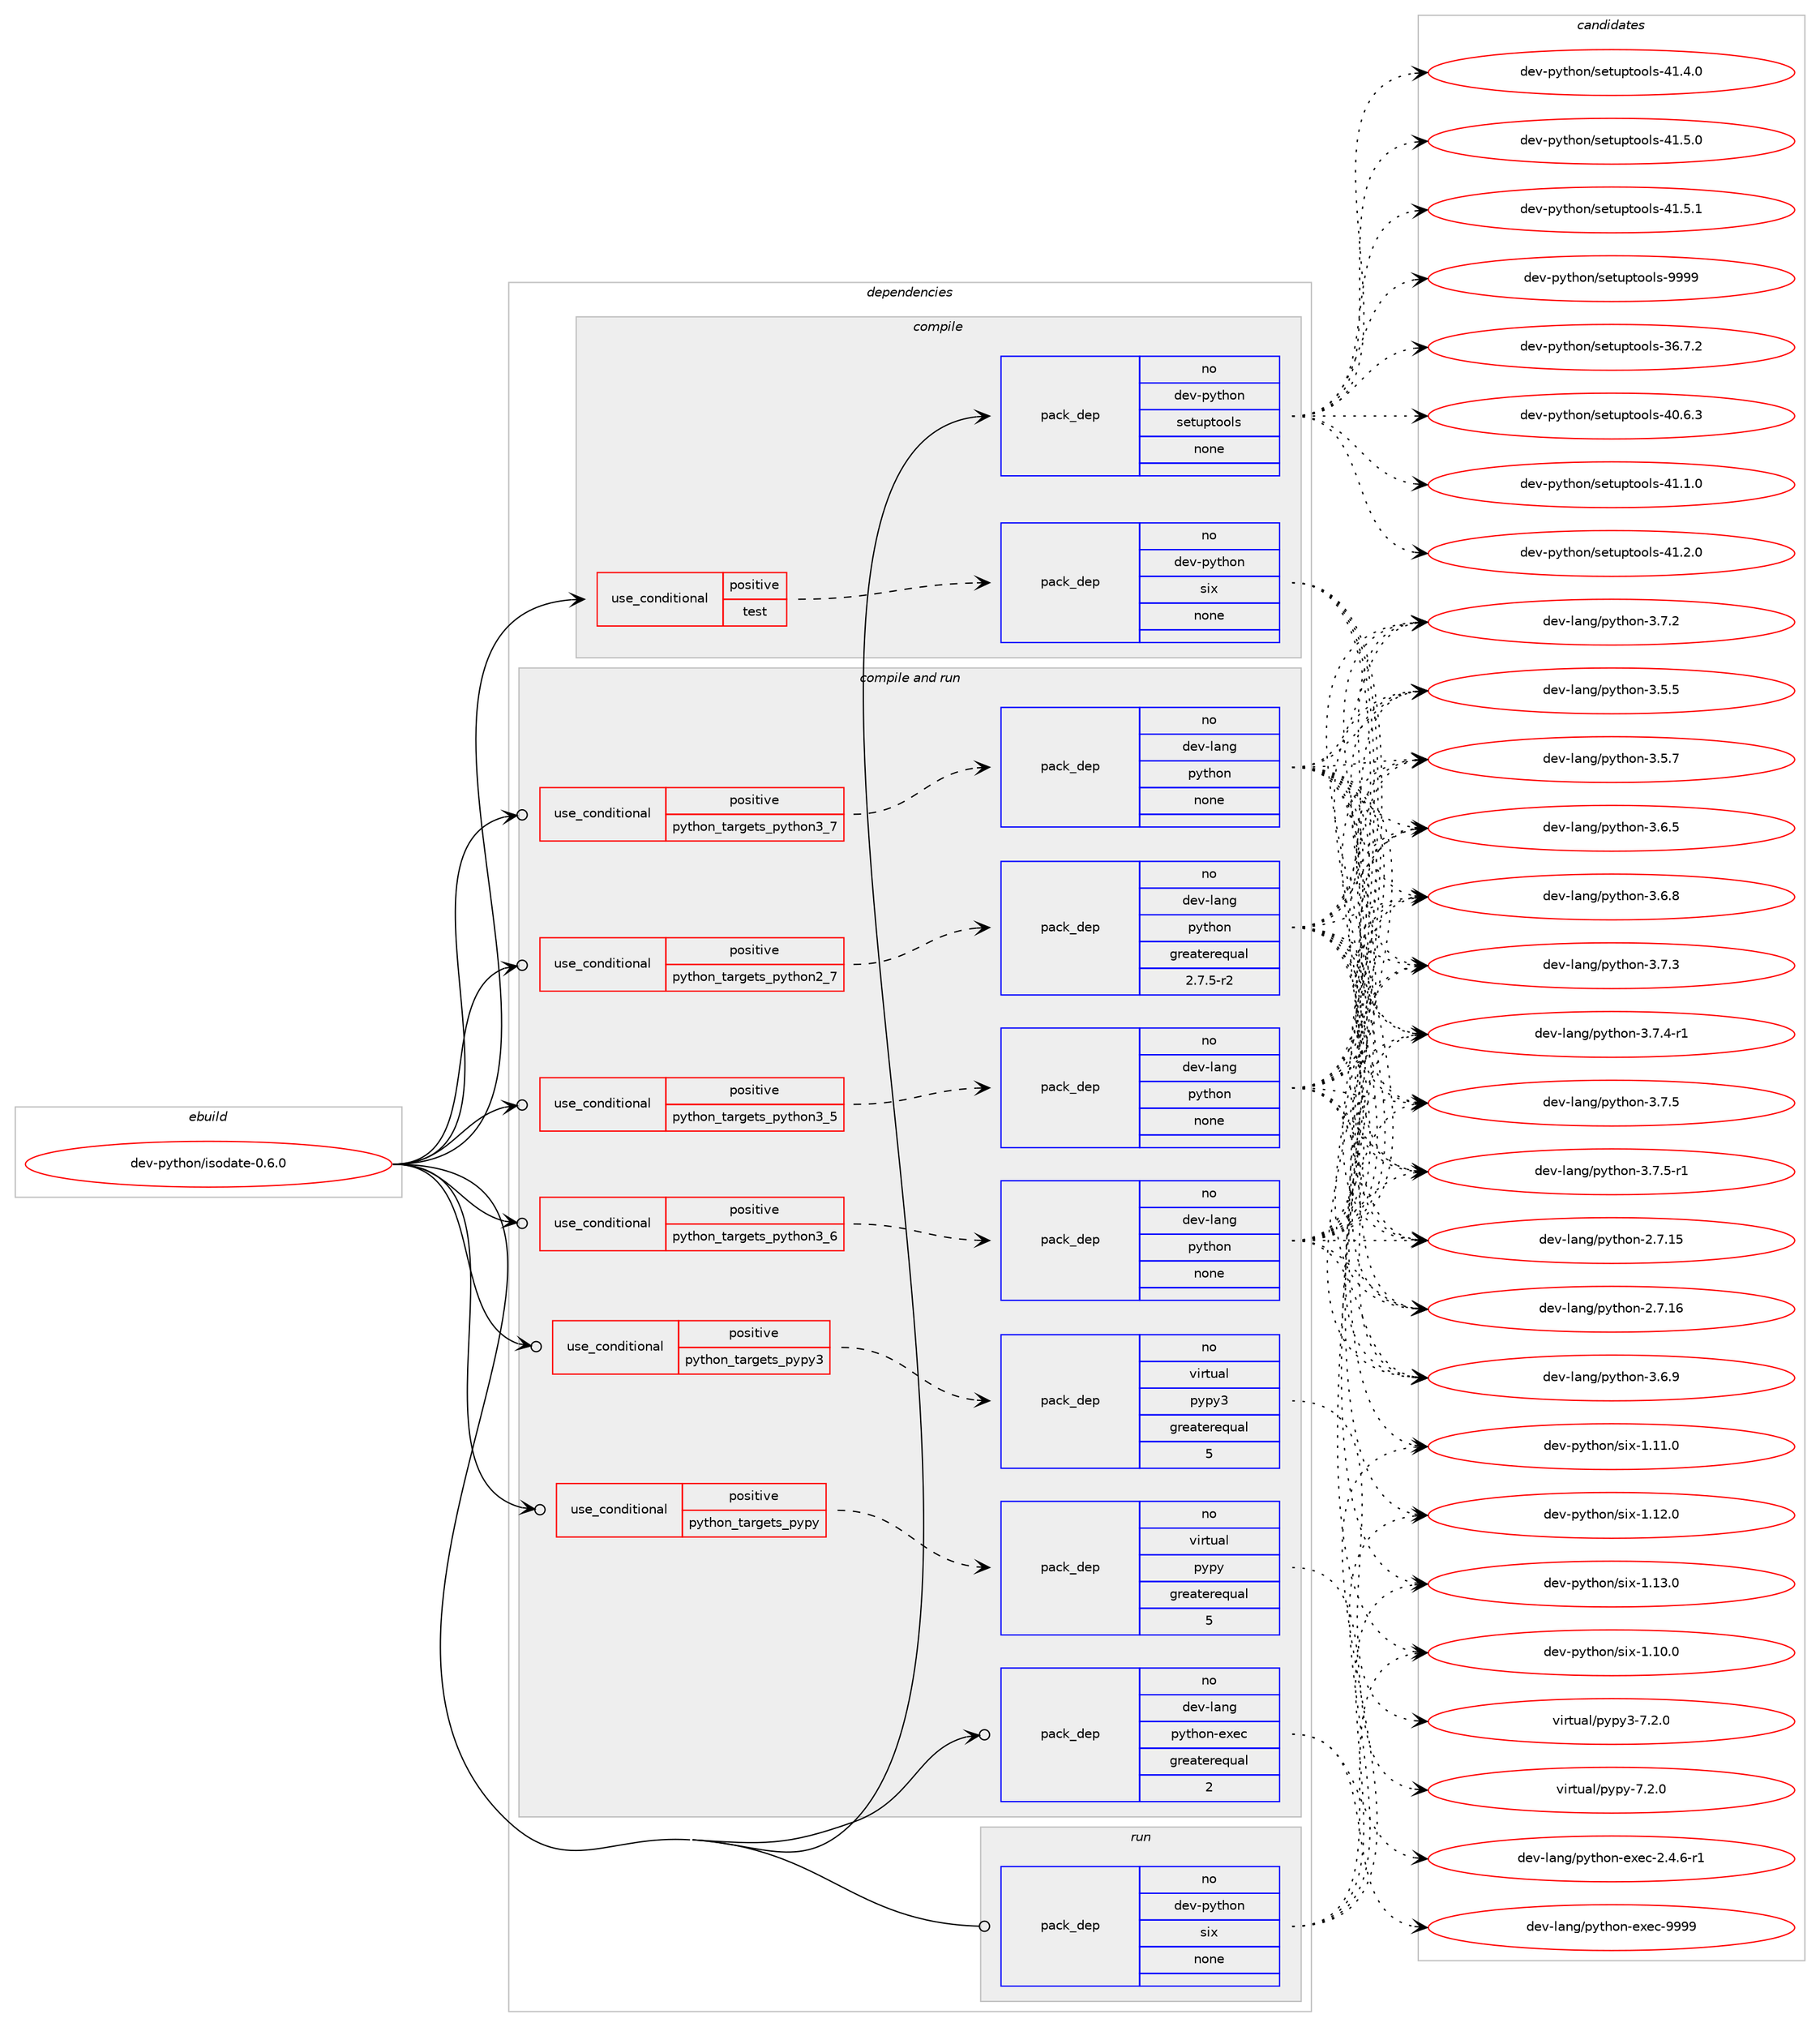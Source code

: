 digraph prolog {

# *************
# Graph options
# *************

newrank=true;
concentrate=true;
compound=true;
graph [rankdir=LR,fontname=Helvetica,fontsize=10,ranksep=1.5];#, ranksep=2.5, nodesep=0.2];
edge  [arrowhead=vee];
node  [fontname=Helvetica,fontsize=10];

# **********
# The ebuild
# **********

subgraph cluster_leftcol {
color=gray;
rank=same;
label=<<i>ebuild</i>>;
id [label="dev-python/isodate-0.6.0", color=red, width=4, href="../dev-python/isodate-0.6.0.svg"];
}

# ****************
# The dependencies
# ****************

subgraph cluster_midcol {
color=gray;
label=<<i>dependencies</i>>;
subgraph cluster_compile {
fillcolor="#eeeeee";
style=filled;
label=<<i>compile</i>>;
subgraph cond141124 {
dependency610258 [label=<<TABLE BORDER="0" CELLBORDER="1" CELLSPACING="0" CELLPADDING="4"><TR><TD ROWSPAN="3" CELLPADDING="10">use_conditional</TD></TR><TR><TD>positive</TD></TR><TR><TD>test</TD></TR></TABLE>>, shape=none, color=red];
subgraph pack457335 {
dependency610259 [label=<<TABLE BORDER="0" CELLBORDER="1" CELLSPACING="0" CELLPADDING="4" WIDTH="220"><TR><TD ROWSPAN="6" CELLPADDING="30">pack_dep</TD></TR><TR><TD WIDTH="110">no</TD></TR><TR><TD>dev-python</TD></TR><TR><TD>six</TD></TR><TR><TD>none</TD></TR><TR><TD></TD></TR></TABLE>>, shape=none, color=blue];
}
dependency610258:e -> dependency610259:w [weight=20,style="dashed",arrowhead="vee"];
}
id:e -> dependency610258:w [weight=20,style="solid",arrowhead="vee"];
subgraph pack457336 {
dependency610260 [label=<<TABLE BORDER="0" CELLBORDER="1" CELLSPACING="0" CELLPADDING="4" WIDTH="220"><TR><TD ROWSPAN="6" CELLPADDING="30">pack_dep</TD></TR><TR><TD WIDTH="110">no</TD></TR><TR><TD>dev-python</TD></TR><TR><TD>setuptools</TD></TR><TR><TD>none</TD></TR><TR><TD></TD></TR></TABLE>>, shape=none, color=blue];
}
id:e -> dependency610260:w [weight=20,style="solid",arrowhead="vee"];
}
subgraph cluster_compileandrun {
fillcolor="#eeeeee";
style=filled;
label=<<i>compile and run</i>>;
subgraph cond141125 {
dependency610261 [label=<<TABLE BORDER="0" CELLBORDER="1" CELLSPACING="0" CELLPADDING="4"><TR><TD ROWSPAN="3" CELLPADDING="10">use_conditional</TD></TR><TR><TD>positive</TD></TR><TR><TD>python_targets_pypy</TD></TR></TABLE>>, shape=none, color=red];
subgraph pack457337 {
dependency610262 [label=<<TABLE BORDER="0" CELLBORDER="1" CELLSPACING="0" CELLPADDING="4" WIDTH="220"><TR><TD ROWSPAN="6" CELLPADDING="30">pack_dep</TD></TR><TR><TD WIDTH="110">no</TD></TR><TR><TD>virtual</TD></TR><TR><TD>pypy</TD></TR><TR><TD>greaterequal</TD></TR><TR><TD>5</TD></TR></TABLE>>, shape=none, color=blue];
}
dependency610261:e -> dependency610262:w [weight=20,style="dashed",arrowhead="vee"];
}
id:e -> dependency610261:w [weight=20,style="solid",arrowhead="odotvee"];
subgraph cond141126 {
dependency610263 [label=<<TABLE BORDER="0" CELLBORDER="1" CELLSPACING="0" CELLPADDING="4"><TR><TD ROWSPAN="3" CELLPADDING="10">use_conditional</TD></TR><TR><TD>positive</TD></TR><TR><TD>python_targets_pypy3</TD></TR></TABLE>>, shape=none, color=red];
subgraph pack457338 {
dependency610264 [label=<<TABLE BORDER="0" CELLBORDER="1" CELLSPACING="0" CELLPADDING="4" WIDTH="220"><TR><TD ROWSPAN="6" CELLPADDING="30">pack_dep</TD></TR><TR><TD WIDTH="110">no</TD></TR><TR><TD>virtual</TD></TR><TR><TD>pypy3</TD></TR><TR><TD>greaterequal</TD></TR><TR><TD>5</TD></TR></TABLE>>, shape=none, color=blue];
}
dependency610263:e -> dependency610264:w [weight=20,style="dashed",arrowhead="vee"];
}
id:e -> dependency610263:w [weight=20,style="solid",arrowhead="odotvee"];
subgraph cond141127 {
dependency610265 [label=<<TABLE BORDER="0" CELLBORDER="1" CELLSPACING="0" CELLPADDING="4"><TR><TD ROWSPAN="3" CELLPADDING="10">use_conditional</TD></TR><TR><TD>positive</TD></TR><TR><TD>python_targets_python2_7</TD></TR></TABLE>>, shape=none, color=red];
subgraph pack457339 {
dependency610266 [label=<<TABLE BORDER="0" CELLBORDER="1" CELLSPACING="0" CELLPADDING="4" WIDTH="220"><TR><TD ROWSPAN="6" CELLPADDING="30">pack_dep</TD></TR><TR><TD WIDTH="110">no</TD></TR><TR><TD>dev-lang</TD></TR><TR><TD>python</TD></TR><TR><TD>greaterequal</TD></TR><TR><TD>2.7.5-r2</TD></TR></TABLE>>, shape=none, color=blue];
}
dependency610265:e -> dependency610266:w [weight=20,style="dashed",arrowhead="vee"];
}
id:e -> dependency610265:w [weight=20,style="solid",arrowhead="odotvee"];
subgraph cond141128 {
dependency610267 [label=<<TABLE BORDER="0" CELLBORDER="1" CELLSPACING="0" CELLPADDING="4"><TR><TD ROWSPAN="3" CELLPADDING="10">use_conditional</TD></TR><TR><TD>positive</TD></TR><TR><TD>python_targets_python3_5</TD></TR></TABLE>>, shape=none, color=red];
subgraph pack457340 {
dependency610268 [label=<<TABLE BORDER="0" CELLBORDER="1" CELLSPACING="0" CELLPADDING="4" WIDTH="220"><TR><TD ROWSPAN="6" CELLPADDING="30">pack_dep</TD></TR><TR><TD WIDTH="110">no</TD></TR><TR><TD>dev-lang</TD></TR><TR><TD>python</TD></TR><TR><TD>none</TD></TR><TR><TD></TD></TR></TABLE>>, shape=none, color=blue];
}
dependency610267:e -> dependency610268:w [weight=20,style="dashed",arrowhead="vee"];
}
id:e -> dependency610267:w [weight=20,style="solid",arrowhead="odotvee"];
subgraph cond141129 {
dependency610269 [label=<<TABLE BORDER="0" CELLBORDER="1" CELLSPACING="0" CELLPADDING="4"><TR><TD ROWSPAN="3" CELLPADDING="10">use_conditional</TD></TR><TR><TD>positive</TD></TR><TR><TD>python_targets_python3_6</TD></TR></TABLE>>, shape=none, color=red];
subgraph pack457341 {
dependency610270 [label=<<TABLE BORDER="0" CELLBORDER="1" CELLSPACING="0" CELLPADDING="4" WIDTH="220"><TR><TD ROWSPAN="6" CELLPADDING="30">pack_dep</TD></TR><TR><TD WIDTH="110">no</TD></TR><TR><TD>dev-lang</TD></TR><TR><TD>python</TD></TR><TR><TD>none</TD></TR><TR><TD></TD></TR></TABLE>>, shape=none, color=blue];
}
dependency610269:e -> dependency610270:w [weight=20,style="dashed",arrowhead="vee"];
}
id:e -> dependency610269:w [weight=20,style="solid",arrowhead="odotvee"];
subgraph cond141130 {
dependency610271 [label=<<TABLE BORDER="0" CELLBORDER="1" CELLSPACING="0" CELLPADDING="4"><TR><TD ROWSPAN="3" CELLPADDING="10">use_conditional</TD></TR><TR><TD>positive</TD></TR><TR><TD>python_targets_python3_7</TD></TR></TABLE>>, shape=none, color=red];
subgraph pack457342 {
dependency610272 [label=<<TABLE BORDER="0" CELLBORDER="1" CELLSPACING="0" CELLPADDING="4" WIDTH="220"><TR><TD ROWSPAN="6" CELLPADDING="30">pack_dep</TD></TR><TR><TD WIDTH="110">no</TD></TR><TR><TD>dev-lang</TD></TR><TR><TD>python</TD></TR><TR><TD>none</TD></TR><TR><TD></TD></TR></TABLE>>, shape=none, color=blue];
}
dependency610271:e -> dependency610272:w [weight=20,style="dashed",arrowhead="vee"];
}
id:e -> dependency610271:w [weight=20,style="solid",arrowhead="odotvee"];
subgraph pack457343 {
dependency610273 [label=<<TABLE BORDER="0" CELLBORDER="1" CELLSPACING="0" CELLPADDING="4" WIDTH="220"><TR><TD ROWSPAN="6" CELLPADDING="30">pack_dep</TD></TR><TR><TD WIDTH="110">no</TD></TR><TR><TD>dev-lang</TD></TR><TR><TD>python-exec</TD></TR><TR><TD>greaterequal</TD></TR><TR><TD>2</TD></TR></TABLE>>, shape=none, color=blue];
}
id:e -> dependency610273:w [weight=20,style="solid",arrowhead="odotvee"];
}
subgraph cluster_run {
fillcolor="#eeeeee";
style=filled;
label=<<i>run</i>>;
subgraph pack457344 {
dependency610274 [label=<<TABLE BORDER="0" CELLBORDER="1" CELLSPACING="0" CELLPADDING="4" WIDTH="220"><TR><TD ROWSPAN="6" CELLPADDING="30">pack_dep</TD></TR><TR><TD WIDTH="110">no</TD></TR><TR><TD>dev-python</TD></TR><TR><TD>six</TD></TR><TR><TD>none</TD></TR><TR><TD></TD></TR></TABLE>>, shape=none, color=blue];
}
id:e -> dependency610274:w [weight=20,style="solid",arrowhead="odot"];
}
}

# **************
# The candidates
# **************

subgraph cluster_choices {
rank=same;
color=gray;
label=<<i>candidates</i>>;

subgraph choice457335 {
color=black;
nodesep=1;
choice100101118451121211161041111104711510512045494649484648 [label="dev-python/six-1.10.0", color=red, width=4,href="../dev-python/six-1.10.0.svg"];
choice100101118451121211161041111104711510512045494649494648 [label="dev-python/six-1.11.0", color=red, width=4,href="../dev-python/six-1.11.0.svg"];
choice100101118451121211161041111104711510512045494649504648 [label="dev-python/six-1.12.0", color=red, width=4,href="../dev-python/six-1.12.0.svg"];
choice100101118451121211161041111104711510512045494649514648 [label="dev-python/six-1.13.0", color=red, width=4,href="../dev-python/six-1.13.0.svg"];
dependency610259:e -> choice100101118451121211161041111104711510512045494649484648:w [style=dotted,weight="100"];
dependency610259:e -> choice100101118451121211161041111104711510512045494649494648:w [style=dotted,weight="100"];
dependency610259:e -> choice100101118451121211161041111104711510512045494649504648:w [style=dotted,weight="100"];
dependency610259:e -> choice100101118451121211161041111104711510512045494649514648:w [style=dotted,weight="100"];
}
subgraph choice457336 {
color=black;
nodesep=1;
choice100101118451121211161041111104711510111611711211611111110811545515446554650 [label="dev-python/setuptools-36.7.2", color=red, width=4,href="../dev-python/setuptools-36.7.2.svg"];
choice100101118451121211161041111104711510111611711211611111110811545524846544651 [label="dev-python/setuptools-40.6.3", color=red, width=4,href="../dev-python/setuptools-40.6.3.svg"];
choice100101118451121211161041111104711510111611711211611111110811545524946494648 [label="dev-python/setuptools-41.1.0", color=red, width=4,href="../dev-python/setuptools-41.1.0.svg"];
choice100101118451121211161041111104711510111611711211611111110811545524946504648 [label="dev-python/setuptools-41.2.0", color=red, width=4,href="../dev-python/setuptools-41.2.0.svg"];
choice100101118451121211161041111104711510111611711211611111110811545524946524648 [label="dev-python/setuptools-41.4.0", color=red, width=4,href="../dev-python/setuptools-41.4.0.svg"];
choice100101118451121211161041111104711510111611711211611111110811545524946534648 [label="dev-python/setuptools-41.5.0", color=red, width=4,href="../dev-python/setuptools-41.5.0.svg"];
choice100101118451121211161041111104711510111611711211611111110811545524946534649 [label="dev-python/setuptools-41.5.1", color=red, width=4,href="../dev-python/setuptools-41.5.1.svg"];
choice10010111845112121116104111110471151011161171121161111111081154557575757 [label="dev-python/setuptools-9999", color=red, width=4,href="../dev-python/setuptools-9999.svg"];
dependency610260:e -> choice100101118451121211161041111104711510111611711211611111110811545515446554650:w [style=dotted,weight="100"];
dependency610260:e -> choice100101118451121211161041111104711510111611711211611111110811545524846544651:w [style=dotted,weight="100"];
dependency610260:e -> choice100101118451121211161041111104711510111611711211611111110811545524946494648:w [style=dotted,weight="100"];
dependency610260:e -> choice100101118451121211161041111104711510111611711211611111110811545524946504648:w [style=dotted,weight="100"];
dependency610260:e -> choice100101118451121211161041111104711510111611711211611111110811545524946524648:w [style=dotted,weight="100"];
dependency610260:e -> choice100101118451121211161041111104711510111611711211611111110811545524946534648:w [style=dotted,weight="100"];
dependency610260:e -> choice100101118451121211161041111104711510111611711211611111110811545524946534649:w [style=dotted,weight="100"];
dependency610260:e -> choice10010111845112121116104111110471151011161171121161111111081154557575757:w [style=dotted,weight="100"];
}
subgraph choice457337 {
color=black;
nodesep=1;
choice1181051141161179710847112121112121455546504648 [label="virtual/pypy-7.2.0", color=red, width=4,href="../virtual/pypy-7.2.0.svg"];
dependency610262:e -> choice1181051141161179710847112121112121455546504648:w [style=dotted,weight="100"];
}
subgraph choice457338 {
color=black;
nodesep=1;
choice118105114116117971084711212111212151455546504648 [label="virtual/pypy3-7.2.0", color=red, width=4,href="../virtual/pypy3-7.2.0.svg"];
dependency610264:e -> choice118105114116117971084711212111212151455546504648:w [style=dotted,weight="100"];
}
subgraph choice457339 {
color=black;
nodesep=1;
choice10010111845108971101034711212111610411111045504655464953 [label="dev-lang/python-2.7.15", color=red, width=4,href="../dev-lang/python-2.7.15.svg"];
choice10010111845108971101034711212111610411111045504655464954 [label="dev-lang/python-2.7.16", color=red, width=4,href="../dev-lang/python-2.7.16.svg"];
choice100101118451089711010347112121116104111110455146534653 [label="dev-lang/python-3.5.5", color=red, width=4,href="../dev-lang/python-3.5.5.svg"];
choice100101118451089711010347112121116104111110455146534655 [label="dev-lang/python-3.5.7", color=red, width=4,href="../dev-lang/python-3.5.7.svg"];
choice100101118451089711010347112121116104111110455146544653 [label="dev-lang/python-3.6.5", color=red, width=4,href="../dev-lang/python-3.6.5.svg"];
choice100101118451089711010347112121116104111110455146544656 [label="dev-lang/python-3.6.8", color=red, width=4,href="../dev-lang/python-3.6.8.svg"];
choice100101118451089711010347112121116104111110455146544657 [label="dev-lang/python-3.6.9", color=red, width=4,href="../dev-lang/python-3.6.9.svg"];
choice100101118451089711010347112121116104111110455146554650 [label="dev-lang/python-3.7.2", color=red, width=4,href="../dev-lang/python-3.7.2.svg"];
choice100101118451089711010347112121116104111110455146554651 [label="dev-lang/python-3.7.3", color=red, width=4,href="../dev-lang/python-3.7.3.svg"];
choice1001011184510897110103471121211161041111104551465546524511449 [label="dev-lang/python-3.7.4-r1", color=red, width=4,href="../dev-lang/python-3.7.4-r1.svg"];
choice100101118451089711010347112121116104111110455146554653 [label="dev-lang/python-3.7.5", color=red, width=4,href="../dev-lang/python-3.7.5.svg"];
choice1001011184510897110103471121211161041111104551465546534511449 [label="dev-lang/python-3.7.5-r1", color=red, width=4,href="../dev-lang/python-3.7.5-r1.svg"];
dependency610266:e -> choice10010111845108971101034711212111610411111045504655464953:w [style=dotted,weight="100"];
dependency610266:e -> choice10010111845108971101034711212111610411111045504655464954:w [style=dotted,weight="100"];
dependency610266:e -> choice100101118451089711010347112121116104111110455146534653:w [style=dotted,weight="100"];
dependency610266:e -> choice100101118451089711010347112121116104111110455146534655:w [style=dotted,weight="100"];
dependency610266:e -> choice100101118451089711010347112121116104111110455146544653:w [style=dotted,weight="100"];
dependency610266:e -> choice100101118451089711010347112121116104111110455146544656:w [style=dotted,weight="100"];
dependency610266:e -> choice100101118451089711010347112121116104111110455146544657:w [style=dotted,weight="100"];
dependency610266:e -> choice100101118451089711010347112121116104111110455146554650:w [style=dotted,weight="100"];
dependency610266:e -> choice100101118451089711010347112121116104111110455146554651:w [style=dotted,weight="100"];
dependency610266:e -> choice1001011184510897110103471121211161041111104551465546524511449:w [style=dotted,weight="100"];
dependency610266:e -> choice100101118451089711010347112121116104111110455146554653:w [style=dotted,weight="100"];
dependency610266:e -> choice1001011184510897110103471121211161041111104551465546534511449:w [style=dotted,weight="100"];
}
subgraph choice457340 {
color=black;
nodesep=1;
choice10010111845108971101034711212111610411111045504655464953 [label="dev-lang/python-2.7.15", color=red, width=4,href="../dev-lang/python-2.7.15.svg"];
choice10010111845108971101034711212111610411111045504655464954 [label="dev-lang/python-2.7.16", color=red, width=4,href="../dev-lang/python-2.7.16.svg"];
choice100101118451089711010347112121116104111110455146534653 [label="dev-lang/python-3.5.5", color=red, width=4,href="../dev-lang/python-3.5.5.svg"];
choice100101118451089711010347112121116104111110455146534655 [label="dev-lang/python-3.5.7", color=red, width=4,href="../dev-lang/python-3.5.7.svg"];
choice100101118451089711010347112121116104111110455146544653 [label="dev-lang/python-3.6.5", color=red, width=4,href="../dev-lang/python-3.6.5.svg"];
choice100101118451089711010347112121116104111110455146544656 [label="dev-lang/python-3.6.8", color=red, width=4,href="../dev-lang/python-3.6.8.svg"];
choice100101118451089711010347112121116104111110455146544657 [label="dev-lang/python-3.6.9", color=red, width=4,href="../dev-lang/python-3.6.9.svg"];
choice100101118451089711010347112121116104111110455146554650 [label="dev-lang/python-3.7.2", color=red, width=4,href="../dev-lang/python-3.7.2.svg"];
choice100101118451089711010347112121116104111110455146554651 [label="dev-lang/python-3.7.3", color=red, width=4,href="../dev-lang/python-3.7.3.svg"];
choice1001011184510897110103471121211161041111104551465546524511449 [label="dev-lang/python-3.7.4-r1", color=red, width=4,href="../dev-lang/python-3.7.4-r1.svg"];
choice100101118451089711010347112121116104111110455146554653 [label="dev-lang/python-3.7.5", color=red, width=4,href="../dev-lang/python-3.7.5.svg"];
choice1001011184510897110103471121211161041111104551465546534511449 [label="dev-lang/python-3.7.5-r1", color=red, width=4,href="../dev-lang/python-3.7.5-r1.svg"];
dependency610268:e -> choice10010111845108971101034711212111610411111045504655464953:w [style=dotted,weight="100"];
dependency610268:e -> choice10010111845108971101034711212111610411111045504655464954:w [style=dotted,weight="100"];
dependency610268:e -> choice100101118451089711010347112121116104111110455146534653:w [style=dotted,weight="100"];
dependency610268:e -> choice100101118451089711010347112121116104111110455146534655:w [style=dotted,weight="100"];
dependency610268:e -> choice100101118451089711010347112121116104111110455146544653:w [style=dotted,weight="100"];
dependency610268:e -> choice100101118451089711010347112121116104111110455146544656:w [style=dotted,weight="100"];
dependency610268:e -> choice100101118451089711010347112121116104111110455146544657:w [style=dotted,weight="100"];
dependency610268:e -> choice100101118451089711010347112121116104111110455146554650:w [style=dotted,weight="100"];
dependency610268:e -> choice100101118451089711010347112121116104111110455146554651:w [style=dotted,weight="100"];
dependency610268:e -> choice1001011184510897110103471121211161041111104551465546524511449:w [style=dotted,weight="100"];
dependency610268:e -> choice100101118451089711010347112121116104111110455146554653:w [style=dotted,weight="100"];
dependency610268:e -> choice1001011184510897110103471121211161041111104551465546534511449:w [style=dotted,weight="100"];
}
subgraph choice457341 {
color=black;
nodesep=1;
choice10010111845108971101034711212111610411111045504655464953 [label="dev-lang/python-2.7.15", color=red, width=4,href="../dev-lang/python-2.7.15.svg"];
choice10010111845108971101034711212111610411111045504655464954 [label="dev-lang/python-2.7.16", color=red, width=4,href="../dev-lang/python-2.7.16.svg"];
choice100101118451089711010347112121116104111110455146534653 [label="dev-lang/python-3.5.5", color=red, width=4,href="../dev-lang/python-3.5.5.svg"];
choice100101118451089711010347112121116104111110455146534655 [label="dev-lang/python-3.5.7", color=red, width=4,href="../dev-lang/python-3.5.7.svg"];
choice100101118451089711010347112121116104111110455146544653 [label="dev-lang/python-3.6.5", color=red, width=4,href="../dev-lang/python-3.6.5.svg"];
choice100101118451089711010347112121116104111110455146544656 [label="dev-lang/python-3.6.8", color=red, width=4,href="../dev-lang/python-3.6.8.svg"];
choice100101118451089711010347112121116104111110455146544657 [label="dev-lang/python-3.6.9", color=red, width=4,href="../dev-lang/python-3.6.9.svg"];
choice100101118451089711010347112121116104111110455146554650 [label="dev-lang/python-3.7.2", color=red, width=4,href="../dev-lang/python-3.7.2.svg"];
choice100101118451089711010347112121116104111110455146554651 [label="dev-lang/python-3.7.3", color=red, width=4,href="../dev-lang/python-3.7.3.svg"];
choice1001011184510897110103471121211161041111104551465546524511449 [label="dev-lang/python-3.7.4-r1", color=red, width=4,href="../dev-lang/python-3.7.4-r1.svg"];
choice100101118451089711010347112121116104111110455146554653 [label="dev-lang/python-3.7.5", color=red, width=4,href="../dev-lang/python-3.7.5.svg"];
choice1001011184510897110103471121211161041111104551465546534511449 [label="dev-lang/python-3.7.5-r1", color=red, width=4,href="../dev-lang/python-3.7.5-r1.svg"];
dependency610270:e -> choice10010111845108971101034711212111610411111045504655464953:w [style=dotted,weight="100"];
dependency610270:e -> choice10010111845108971101034711212111610411111045504655464954:w [style=dotted,weight="100"];
dependency610270:e -> choice100101118451089711010347112121116104111110455146534653:w [style=dotted,weight="100"];
dependency610270:e -> choice100101118451089711010347112121116104111110455146534655:w [style=dotted,weight="100"];
dependency610270:e -> choice100101118451089711010347112121116104111110455146544653:w [style=dotted,weight="100"];
dependency610270:e -> choice100101118451089711010347112121116104111110455146544656:w [style=dotted,weight="100"];
dependency610270:e -> choice100101118451089711010347112121116104111110455146544657:w [style=dotted,weight="100"];
dependency610270:e -> choice100101118451089711010347112121116104111110455146554650:w [style=dotted,weight="100"];
dependency610270:e -> choice100101118451089711010347112121116104111110455146554651:w [style=dotted,weight="100"];
dependency610270:e -> choice1001011184510897110103471121211161041111104551465546524511449:w [style=dotted,weight="100"];
dependency610270:e -> choice100101118451089711010347112121116104111110455146554653:w [style=dotted,weight="100"];
dependency610270:e -> choice1001011184510897110103471121211161041111104551465546534511449:w [style=dotted,weight="100"];
}
subgraph choice457342 {
color=black;
nodesep=1;
choice10010111845108971101034711212111610411111045504655464953 [label="dev-lang/python-2.7.15", color=red, width=4,href="../dev-lang/python-2.7.15.svg"];
choice10010111845108971101034711212111610411111045504655464954 [label="dev-lang/python-2.7.16", color=red, width=4,href="../dev-lang/python-2.7.16.svg"];
choice100101118451089711010347112121116104111110455146534653 [label="dev-lang/python-3.5.5", color=red, width=4,href="../dev-lang/python-3.5.5.svg"];
choice100101118451089711010347112121116104111110455146534655 [label="dev-lang/python-3.5.7", color=red, width=4,href="../dev-lang/python-3.5.7.svg"];
choice100101118451089711010347112121116104111110455146544653 [label="dev-lang/python-3.6.5", color=red, width=4,href="../dev-lang/python-3.6.5.svg"];
choice100101118451089711010347112121116104111110455146544656 [label="dev-lang/python-3.6.8", color=red, width=4,href="../dev-lang/python-3.6.8.svg"];
choice100101118451089711010347112121116104111110455146544657 [label="dev-lang/python-3.6.9", color=red, width=4,href="../dev-lang/python-3.6.9.svg"];
choice100101118451089711010347112121116104111110455146554650 [label="dev-lang/python-3.7.2", color=red, width=4,href="../dev-lang/python-3.7.2.svg"];
choice100101118451089711010347112121116104111110455146554651 [label="dev-lang/python-3.7.3", color=red, width=4,href="../dev-lang/python-3.7.3.svg"];
choice1001011184510897110103471121211161041111104551465546524511449 [label="dev-lang/python-3.7.4-r1", color=red, width=4,href="../dev-lang/python-3.7.4-r1.svg"];
choice100101118451089711010347112121116104111110455146554653 [label="dev-lang/python-3.7.5", color=red, width=4,href="../dev-lang/python-3.7.5.svg"];
choice1001011184510897110103471121211161041111104551465546534511449 [label="dev-lang/python-3.7.5-r1", color=red, width=4,href="../dev-lang/python-3.7.5-r1.svg"];
dependency610272:e -> choice10010111845108971101034711212111610411111045504655464953:w [style=dotted,weight="100"];
dependency610272:e -> choice10010111845108971101034711212111610411111045504655464954:w [style=dotted,weight="100"];
dependency610272:e -> choice100101118451089711010347112121116104111110455146534653:w [style=dotted,weight="100"];
dependency610272:e -> choice100101118451089711010347112121116104111110455146534655:w [style=dotted,weight="100"];
dependency610272:e -> choice100101118451089711010347112121116104111110455146544653:w [style=dotted,weight="100"];
dependency610272:e -> choice100101118451089711010347112121116104111110455146544656:w [style=dotted,weight="100"];
dependency610272:e -> choice100101118451089711010347112121116104111110455146544657:w [style=dotted,weight="100"];
dependency610272:e -> choice100101118451089711010347112121116104111110455146554650:w [style=dotted,weight="100"];
dependency610272:e -> choice100101118451089711010347112121116104111110455146554651:w [style=dotted,weight="100"];
dependency610272:e -> choice1001011184510897110103471121211161041111104551465546524511449:w [style=dotted,weight="100"];
dependency610272:e -> choice100101118451089711010347112121116104111110455146554653:w [style=dotted,weight="100"];
dependency610272:e -> choice1001011184510897110103471121211161041111104551465546534511449:w [style=dotted,weight="100"];
}
subgraph choice457343 {
color=black;
nodesep=1;
choice10010111845108971101034711212111610411111045101120101994550465246544511449 [label="dev-lang/python-exec-2.4.6-r1", color=red, width=4,href="../dev-lang/python-exec-2.4.6-r1.svg"];
choice10010111845108971101034711212111610411111045101120101994557575757 [label="dev-lang/python-exec-9999", color=red, width=4,href="../dev-lang/python-exec-9999.svg"];
dependency610273:e -> choice10010111845108971101034711212111610411111045101120101994550465246544511449:w [style=dotted,weight="100"];
dependency610273:e -> choice10010111845108971101034711212111610411111045101120101994557575757:w [style=dotted,weight="100"];
}
subgraph choice457344 {
color=black;
nodesep=1;
choice100101118451121211161041111104711510512045494649484648 [label="dev-python/six-1.10.0", color=red, width=4,href="../dev-python/six-1.10.0.svg"];
choice100101118451121211161041111104711510512045494649494648 [label="dev-python/six-1.11.0", color=red, width=4,href="../dev-python/six-1.11.0.svg"];
choice100101118451121211161041111104711510512045494649504648 [label="dev-python/six-1.12.0", color=red, width=4,href="../dev-python/six-1.12.0.svg"];
choice100101118451121211161041111104711510512045494649514648 [label="dev-python/six-1.13.0", color=red, width=4,href="../dev-python/six-1.13.0.svg"];
dependency610274:e -> choice100101118451121211161041111104711510512045494649484648:w [style=dotted,weight="100"];
dependency610274:e -> choice100101118451121211161041111104711510512045494649494648:w [style=dotted,weight="100"];
dependency610274:e -> choice100101118451121211161041111104711510512045494649504648:w [style=dotted,weight="100"];
dependency610274:e -> choice100101118451121211161041111104711510512045494649514648:w [style=dotted,weight="100"];
}
}

}
